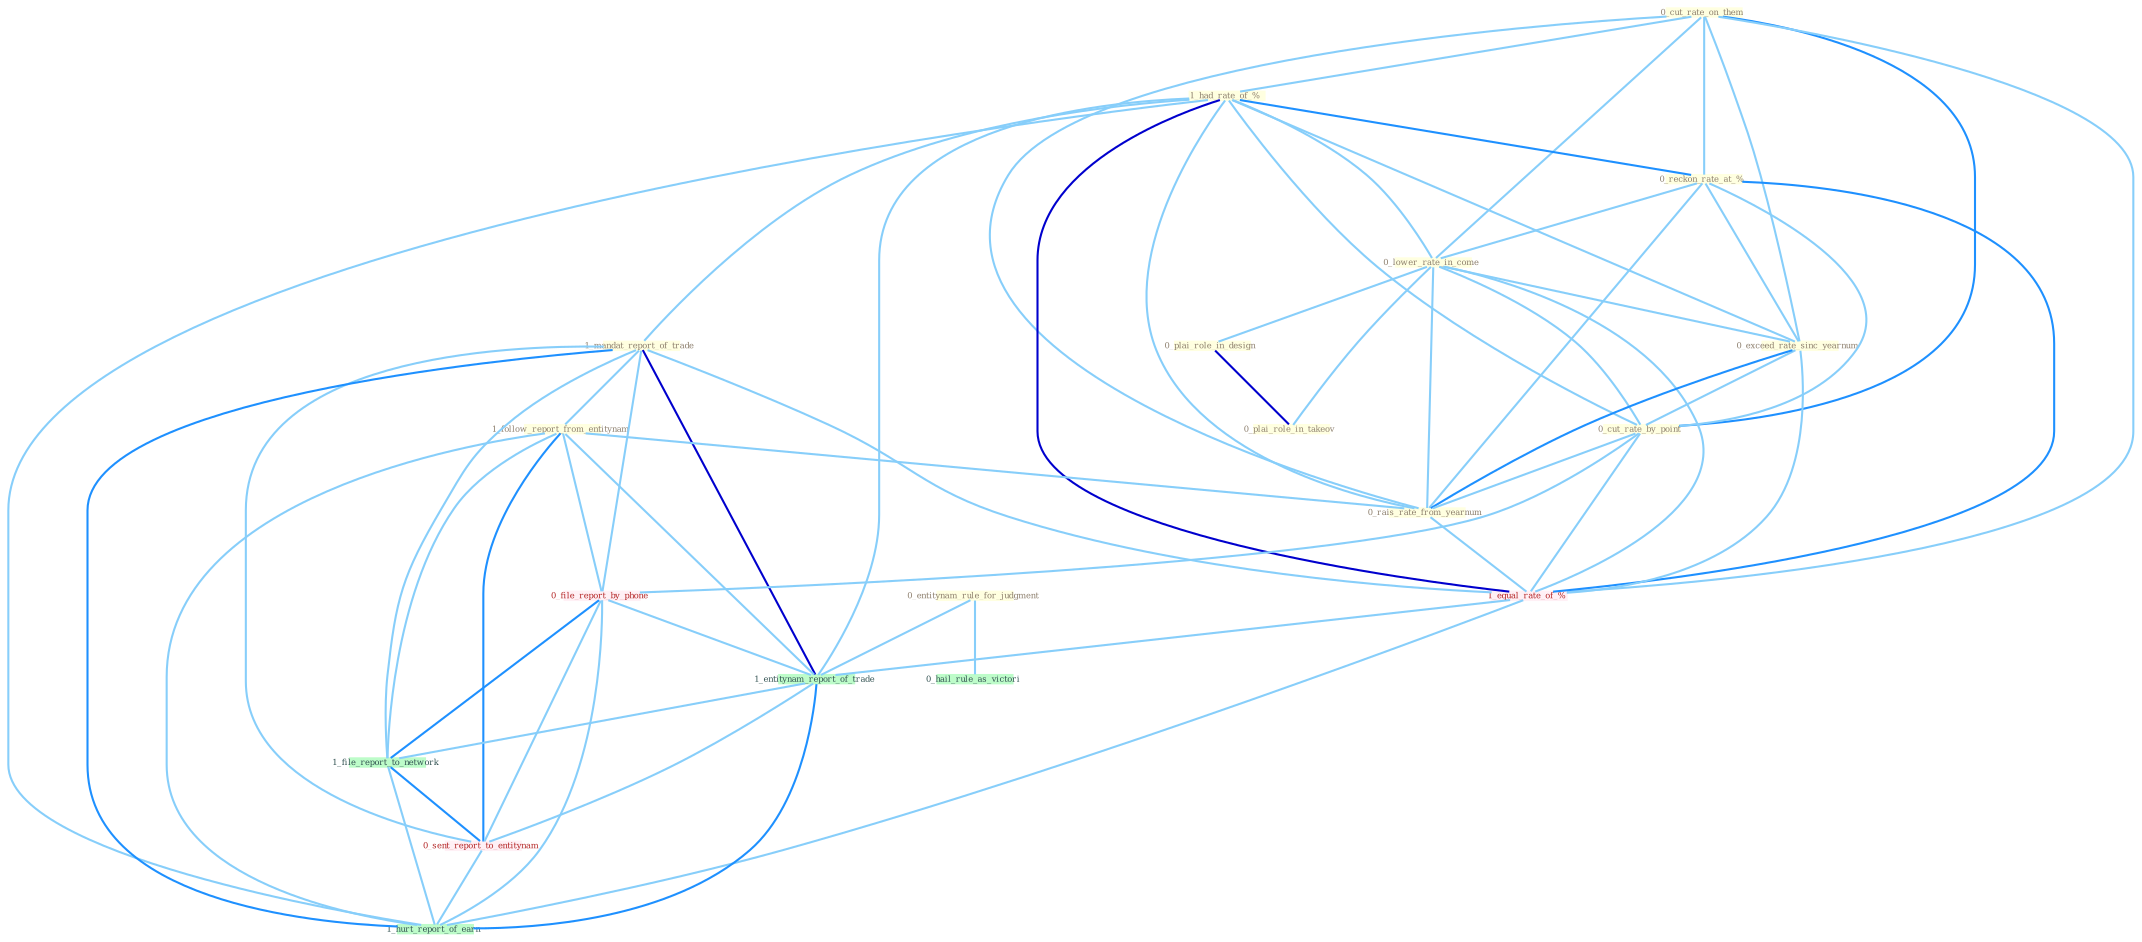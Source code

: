 Graph G{ 
    node
    [shape=polygon,style=filled,width=.5,height=.06,color="#BDFCC9",fixedsize=true,fontsize=4,
    fontcolor="#2f4f4f"];
    {node
    [color="#ffffe0", fontcolor="#8b7d6b"] "0_cut_rate_on_them " "1_had_rate_of_% " "0_reckon_rate_at_% " "0_lower_rate_in_come " "1_mandat_report_of_trade " "0_plai_role_in_design " "0_exceed_rate_sinc_yearnum " "0_plai_role_in_takeov " "0_cut_rate_by_point " "1_follow_report_from_entitynam " "0_rais_rate_from_yearnum " "0_entitynam_rule_for_judgment "}
{node [color="#fff0f5", fontcolor="#b22222"] "0_file_report_by_phone " "1_equal_rate_of_% " "0_sent_report_to_entitynam "}
edge [color="#B0E2FF"];

	"0_cut_rate_on_them " -- "1_had_rate_of_% " [w="1", color="#87cefa" ];
	"0_cut_rate_on_them " -- "0_reckon_rate_at_% " [w="1", color="#87cefa" ];
	"0_cut_rate_on_them " -- "0_lower_rate_in_come " [w="1", color="#87cefa" ];
	"0_cut_rate_on_them " -- "0_exceed_rate_sinc_yearnum " [w="1", color="#87cefa" ];
	"0_cut_rate_on_them " -- "0_cut_rate_by_point " [w="2", color="#1e90ff" , len=0.8];
	"0_cut_rate_on_them " -- "0_rais_rate_from_yearnum " [w="1", color="#87cefa" ];
	"0_cut_rate_on_them " -- "1_equal_rate_of_% " [w="1", color="#87cefa" ];
	"1_had_rate_of_% " -- "0_reckon_rate_at_% " [w="2", color="#1e90ff" , len=0.8];
	"1_had_rate_of_% " -- "0_lower_rate_in_come " [w="1", color="#87cefa" ];
	"1_had_rate_of_% " -- "1_mandat_report_of_trade " [w="1", color="#87cefa" ];
	"1_had_rate_of_% " -- "0_exceed_rate_sinc_yearnum " [w="1", color="#87cefa" ];
	"1_had_rate_of_% " -- "0_cut_rate_by_point " [w="1", color="#87cefa" ];
	"1_had_rate_of_% " -- "0_rais_rate_from_yearnum " [w="1", color="#87cefa" ];
	"1_had_rate_of_% " -- "1_equal_rate_of_% " [w="3", color="#0000cd" , len=0.6];
	"1_had_rate_of_% " -- "1_entitynam_report_of_trade " [w="1", color="#87cefa" ];
	"1_had_rate_of_% " -- "1_hurt_report_of_earn " [w="1", color="#87cefa" ];
	"0_reckon_rate_at_% " -- "0_lower_rate_in_come " [w="1", color="#87cefa" ];
	"0_reckon_rate_at_% " -- "0_exceed_rate_sinc_yearnum " [w="1", color="#87cefa" ];
	"0_reckon_rate_at_% " -- "0_cut_rate_by_point " [w="1", color="#87cefa" ];
	"0_reckon_rate_at_% " -- "0_rais_rate_from_yearnum " [w="1", color="#87cefa" ];
	"0_reckon_rate_at_% " -- "1_equal_rate_of_% " [w="2", color="#1e90ff" , len=0.8];
	"0_lower_rate_in_come " -- "0_plai_role_in_design " [w="1", color="#87cefa" ];
	"0_lower_rate_in_come " -- "0_exceed_rate_sinc_yearnum " [w="1", color="#87cefa" ];
	"0_lower_rate_in_come " -- "0_plai_role_in_takeov " [w="1", color="#87cefa" ];
	"0_lower_rate_in_come " -- "0_cut_rate_by_point " [w="1", color="#87cefa" ];
	"0_lower_rate_in_come " -- "0_rais_rate_from_yearnum " [w="1", color="#87cefa" ];
	"0_lower_rate_in_come " -- "1_equal_rate_of_% " [w="1", color="#87cefa" ];
	"1_mandat_report_of_trade " -- "1_follow_report_from_entitynam " [w="1", color="#87cefa" ];
	"1_mandat_report_of_trade " -- "0_file_report_by_phone " [w="1", color="#87cefa" ];
	"1_mandat_report_of_trade " -- "1_equal_rate_of_% " [w="1", color="#87cefa" ];
	"1_mandat_report_of_trade " -- "1_entitynam_report_of_trade " [w="3", color="#0000cd" , len=0.6];
	"1_mandat_report_of_trade " -- "1_file_report_to_network " [w="1", color="#87cefa" ];
	"1_mandat_report_of_trade " -- "0_sent_report_to_entitynam " [w="1", color="#87cefa" ];
	"1_mandat_report_of_trade " -- "1_hurt_report_of_earn " [w="2", color="#1e90ff" , len=0.8];
	"0_plai_role_in_design " -- "0_plai_role_in_takeov " [w="3", color="#0000cd" , len=0.6];
	"0_exceed_rate_sinc_yearnum " -- "0_cut_rate_by_point " [w="1", color="#87cefa" ];
	"0_exceed_rate_sinc_yearnum " -- "0_rais_rate_from_yearnum " [w="2", color="#1e90ff" , len=0.8];
	"0_exceed_rate_sinc_yearnum " -- "1_equal_rate_of_% " [w="1", color="#87cefa" ];
	"0_cut_rate_by_point " -- "0_rais_rate_from_yearnum " [w="1", color="#87cefa" ];
	"0_cut_rate_by_point " -- "0_file_report_by_phone " [w="1", color="#87cefa" ];
	"0_cut_rate_by_point " -- "1_equal_rate_of_% " [w="1", color="#87cefa" ];
	"1_follow_report_from_entitynam " -- "0_rais_rate_from_yearnum " [w="1", color="#87cefa" ];
	"1_follow_report_from_entitynam " -- "0_file_report_by_phone " [w="1", color="#87cefa" ];
	"1_follow_report_from_entitynam " -- "1_entitynam_report_of_trade " [w="1", color="#87cefa" ];
	"1_follow_report_from_entitynam " -- "1_file_report_to_network " [w="1", color="#87cefa" ];
	"1_follow_report_from_entitynam " -- "0_sent_report_to_entitynam " [w="2", color="#1e90ff" , len=0.8];
	"1_follow_report_from_entitynam " -- "1_hurt_report_of_earn " [w="1", color="#87cefa" ];
	"0_rais_rate_from_yearnum " -- "1_equal_rate_of_% " [w="1", color="#87cefa" ];
	"0_entitynam_rule_for_judgment " -- "1_entitynam_report_of_trade " [w="1", color="#87cefa" ];
	"0_entitynam_rule_for_judgment " -- "0_hail_rule_as_victori " [w="1", color="#87cefa" ];
	"0_file_report_by_phone " -- "1_entitynam_report_of_trade " [w="1", color="#87cefa" ];
	"0_file_report_by_phone " -- "1_file_report_to_network " [w="2", color="#1e90ff" , len=0.8];
	"0_file_report_by_phone " -- "0_sent_report_to_entitynam " [w="1", color="#87cefa" ];
	"0_file_report_by_phone " -- "1_hurt_report_of_earn " [w="1", color="#87cefa" ];
	"1_equal_rate_of_% " -- "1_entitynam_report_of_trade " [w="1", color="#87cefa" ];
	"1_equal_rate_of_% " -- "1_hurt_report_of_earn " [w="1", color="#87cefa" ];
	"1_entitynam_report_of_trade " -- "1_file_report_to_network " [w="1", color="#87cefa" ];
	"1_entitynam_report_of_trade " -- "0_sent_report_to_entitynam " [w="1", color="#87cefa" ];
	"1_entitynam_report_of_trade " -- "1_hurt_report_of_earn " [w="2", color="#1e90ff" , len=0.8];
	"1_file_report_to_network " -- "0_sent_report_to_entitynam " [w="2", color="#1e90ff" , len=0.8];
	"1_file_report_to_network " -- "1_hurt_report_of_earn " [w="1", color="#87cefa" ];
	"0_sent_report_to_entitynam " -- "1_hurt_report_of_earn " [w="1", color="#87cefa" ];
}